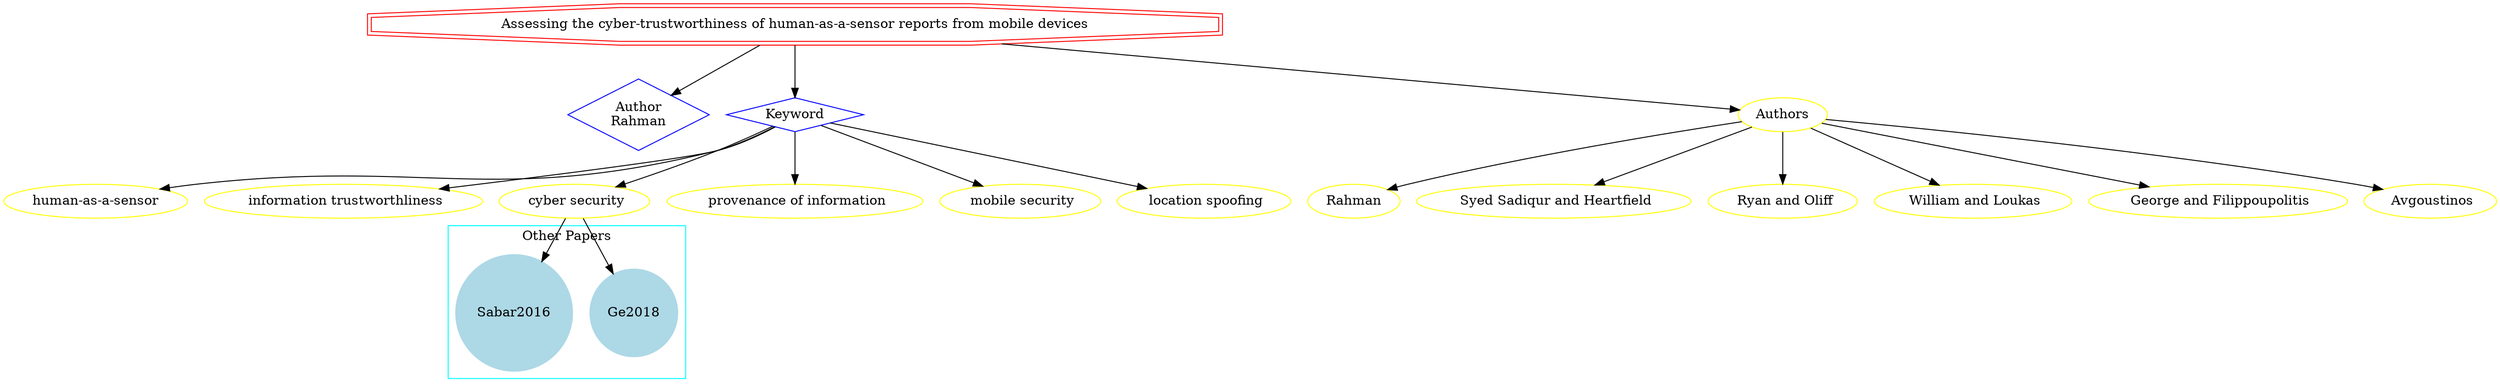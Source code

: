 strict digraph mind_map54 {
	node [color=red shape=doubleoctagon]
	"Assessing the cyber-trustworthiness of human-as-a-sensor reports from mobile devices"
	node [color=blue shape=diamond]
	"Author
Rahman"
	Keyword
	"Assessing the cyber-trustworthiness of human-as-a-sensor reports from mobile devices" -> "Author
Rahman"
	"Assessing the cyber-trustworthiness of human-as-a-sensor reports from mobile devices" -> Keyword
	node [color=yellow shape=ellipse]
	"human-as-a-sensor"
	Keyword -> "human-as-a-sensor"
	" information trustworthliness"
	Keyword -> " information trustworthliness"
	" cyber security"
	Keyword -> " cyber security"
	" provenance of information"
	Keyword -> " provenance of information"
	" mobile security"
	Keyword -> " mobile security"
	" location spoofing"
	Keyword -> " location spoofing"
	subgraph cluster_0 {
		node [style=filled]
		node [color=lightblue shape=circle]
		label="Other Papers"
		color=cyan
		Ge2018
		Sabar2016
	}
	" cyber security" -> Ge2018
	" cyber security" -> Sabar2016
	"Assessing the cyber-trustworthiness of human-as-a-sensor reports from mobile devices" -> Authors
	Authors -> Rahman
	Authors -> " Syed Sadiqur and Heartfield"
	Authors -> " Ryan and Oliff"
	Authors -> " William and Loukas"
	Authors -> " George and Filippoupolitis"
	Authors -> " Avgoustinos"
}
